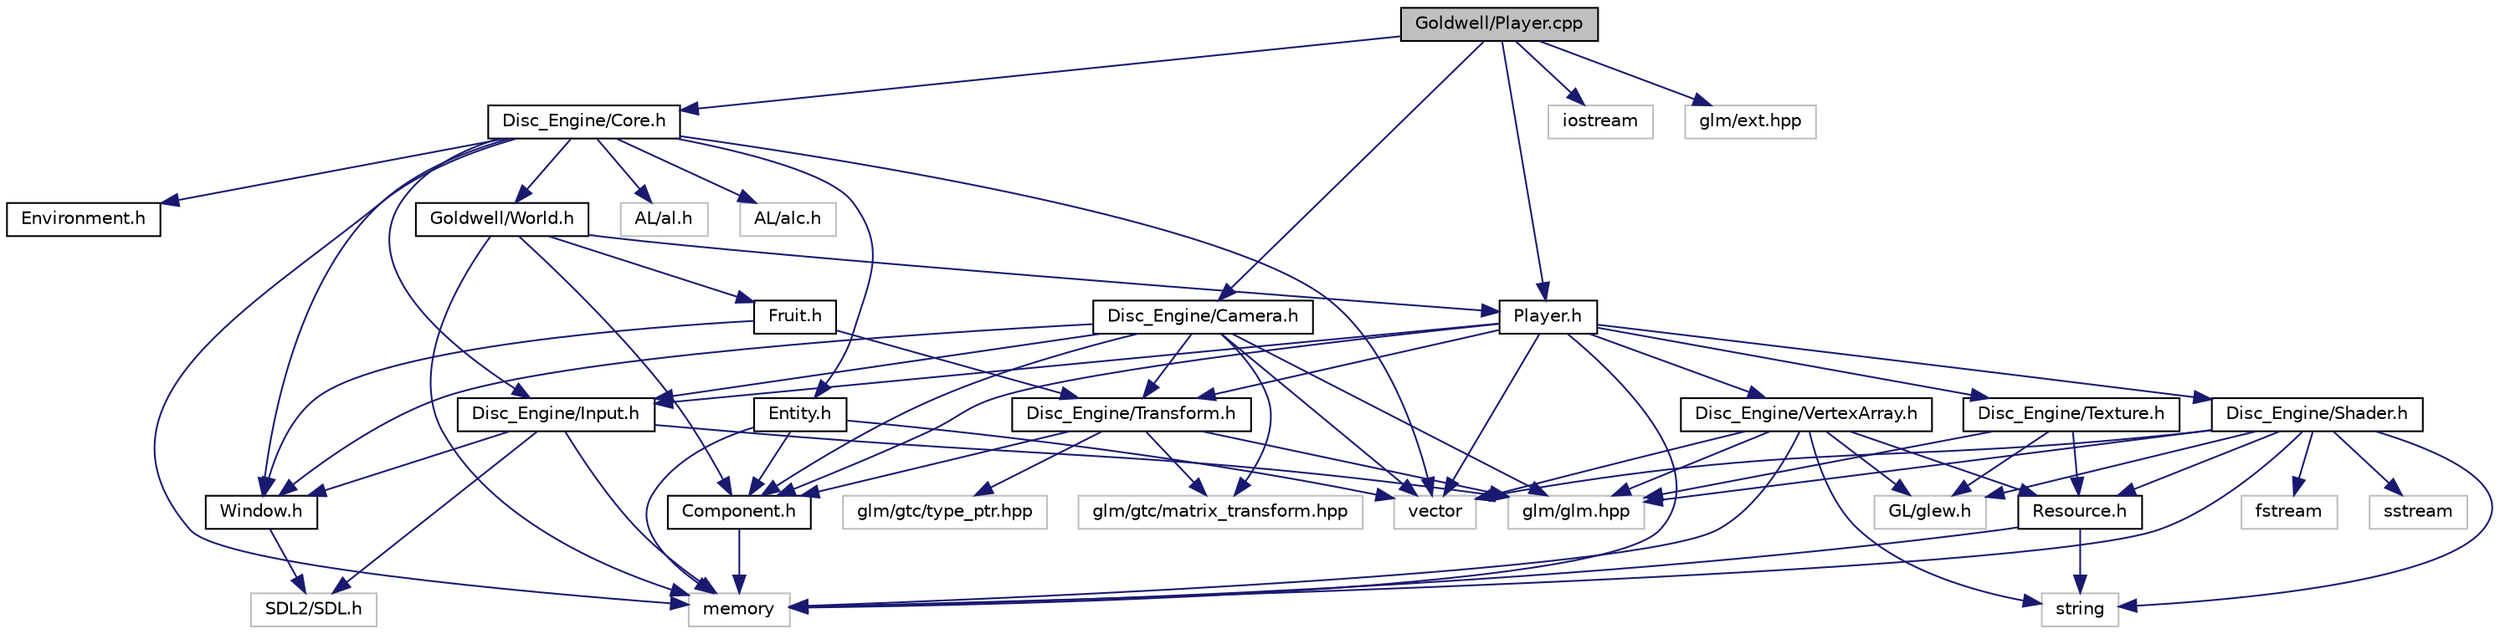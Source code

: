digraph "Goldwell/Player.cpp"
{
  edge [fontname="Helvetica",fontsize="10",labelfontname="Helvetica",labelfontsize="10"];
  node [fontname="Helvetica",fontsize="10",shape=record];
  Node0 [label="Goldwell/Player.cpp",height=0.2,width=0.4,color="black", fillcolor="grey75", style="filled", fontcolor="black"];
  Node0 -> Node1 [color="midnightblue",fontsize="10",style="solid"];
  Node1 [label="Player.h",height=0.2,width=0.4,color="black", fillcolor="white", style="filled",URL="$_player_8h.html"];
  Node1 -> Node2 [color="midnightblue",fontsize="10",style="solid"];
  Node2 [label="Disc_Engine/VertexArray.h",height=0.2,width=0.4,color="black", fillcolor="white", style="filled",URL="$_vertex_array_8h.html"];
  Node2 -> Node3 [color="midnightblue",fontsize="10",style="solid"];
  Node3 [label="Resource.h",height=0.2,width=0.4,color="black", fillcolor="white", style="filled",URL="$_resource_8h.html"];
  Node3 -> Node4 [color="midnightblue",fontsize="10",style="solid"];
  Node4 [label="memory",height=0.2,width=0.4,color="grey75", fillcolor="white", style="filled"];
  Node3 -> Node5 [color="midnightblue",fontsize="10",style="solid"];
  Node5 [label="string",height=0.2,width=0.4,color="grey75", fillcolor="white", style="filled"];
  Node2 -> Node6 [color="midnightblue",fontsize="10",style="solid"];
  Node6 [label="GL/glew.h",height=0.2,width=0.4,color="grey75", fillcolor="white", style="filled"];
  Node2 -> Node7 [color="midnightblue",fontsize="10",style="solid"];
  Node7 [label="glm/glm.hpp",height=0.2,width=0.4,color="grey75", fillcolor="white", style="filled"];
  Node2 -> Node8 [color="midnightblue",fontsize="10",style="solid"];
  Node8 [label="vector",height=0.2,width=0.4,color="grey75", fillcolor="white", style="filled"];
  Node2 -> Node5 [color="midnightblue",fontsize="10",style="solid"];
  Node2 -> Node4 [color="midnightblue",fontsize="10",style="solid"];
  Node1 -> Node9 [color="midnightblue",fontsize="10",style="solid"];
  Node9 [label="Disc_Engine/Texture.h",height=0.2,width=0.4,color="black", fillcolor="white", style="filled",URL="$_texture_8h.html"];
  Node9 -> Node3 [color="midnightblue",fontsize="10",style="solid"];
  Node9 -> Node6 [color="midnightblue",fontsize="10",style="solid"];
  Node9 -> Node7 [color="midnightblue",fontsize="10",style="solid"];
  Node1 -> Node10 [color="midnightblue",fontsize="10",style="solid"];
  Node10 [label="Disc_Engine/Shader.h",height=0.2,width=0.4,color="black", fillcolor="white", style="filled",URL="$_shader_8h.html"];
  Node10 -> Node3 [color="midnightblue",fontsize="10",style="solid"];
  Node10 -> Node5 [color="midnightblue",fontsize="10",style="solid"];
  Node10 -> Node11 [color="midnightblue",fontsize="10",style="solid"];
  Node11 [label="fstream",height=0.2,width=0.4,color="grey75", fillcolor="white", style="filled"];
  Node10 -> Node12 [color="midnightblue",fontsize="10",style="solid"];
  Node12 [label="sstream",height=0.2,width=0.4,color="grey75", fillcolor="white", style="filled"];
  Node10 -> Node4 [color="midnightblue",fontsize="10",style="solid"];
  Node10 -> Node8 [color="midnightblue",fontsize="10",style="solid"];
  Node10 -> Node6 [color="midnightblue",fontsize="10",style="solid"];
  Node10 -> Node7 [color="midnightblue",fontsize="10",style="solid"];
  Node1 -> Node13 [color="midnightblue",fontsize="10",style="solid"];
  Node13 [label="Disc_Engine/Input.h",height=0.2,width=0.4,color="black", fillcolor="white", style="filled",URL="$_input_8h.html"];
  Node13 -> Node14 [color="midnightblue",fontsize="10",style="solid"];
  Node14 [label="Window.h",height=0.2,width=0.4,color="black", fillcolor="white", style="filled",URL="$_window_8h.html"];
  Node14 -> Node15 [color="midnightblue",fontsize="10",style="solid"];
  Node15 [label="SDL2/SDL.h",height=0.2,width=0.4,color="grey75", fillcolor="white", style="filled"];
  Node13 -> Node15 [color="midnightblue",fontsize="10",style="solid"];
  Node13 -> Node4 [color="midnightblue",fontsize="10",style="solid"];
  Node13 -> Node7 [color="midnightblue",fontsize="10",style="solid"];
  Node1 -> Node16 [color="midnightblue",fontsize="10",style="solid"];
  Node16 [label="Disc_Engine/Transform.h",height=0.2,width=0.4,color="black", fillcolor="white", style="filled",URL="$_transform_8h.html"];
  Node16 -> Node7 [color="midnightblue",fontsize="10",style="solid"];
  Node16 -> Node17 [color="midnightblue",fontsize="10",style="solid"];
  Node17 [label="glm/gtc/matrix_transform.hpp",height=0.2,width=0.4,color="grey75", fillcolor="white", style="filled"];
  Node16 -> Node18 [color="midnightblue",fontsize="10",style="solid"];
  Node18 [label="glm/gtc/type_ptr.hpp",height=0.2,width=0.4,color="grey75", fillcolor="white", style="filled"];
  Node16 -> Node19 [color="midnightblue",fontsize="10",style="solid"];
  Node19 [label="Component.h",height=0.2,width=0.4,color="black", fillcolor="white", style="filled",URL="$_component_8h.html"];
  Node19 -> Node4 [color="midnightblue",fontsize="10",style="solid"];
  Node1 -> Node19 [color="midnightblue",fontsize="10",style="solid"];
  Node1 -> Node8 [color="midnightblue",fontsize="10",style="solid"];
  Node1 -> Node4 [color="midnightblue",fontsize="10",style="solid"];
  Node0 -> Node20 [color="midnightblue",fontsize="10",style="solid"];
  Node20 [label="Disc_Engine/Core.h",height=0.2,width=0.4,color="black", fillcolor="white", style="filled",URL="$_core_8h.html"];
  Node20 -> Node21 [color="midnightblue",fontsize="10",style="solid"];
  Node21 [label="AL/al.h",height=0.2,width=0.4,color="grey75", fillcolor="white", style="filled"];
  Node20 -> Node22 [color="midnightblue",fontsize="10",style="solid"];
  Node22 [label="AL/alc.h",height=0.2,width=0.4,color="grey75", fillcolor="white", style="filled"];
  Node20 -> Node4 [color="midnightblue",fontsize="10",style="solid"];
  Node20 -> Node8 [color="midnightblue",fontsize="10",style="solid"];
  Node20 -> Node23 [color="midnightblue",fontsize="10",style="solid"];
  Node23 [label="Entity.h",height=0.2,width=0.4,color="black", fillcolor="white", style="filled",URL="$_entity_8h.html"];
  Node23 -> Node19 [color="midnightblue",fontsize="10",style="solid"];
  Node23 -> Node4 [color="midnightblue",fontsize="10",style="solid"];
  Node23 -> Node8 [color="midnightblue",fontsize="10",style="solid"];
  Node20 -> Node24 [color="midnightblue",fontsize="10",style="solid"];
  Node24 [label="Environment.h",height=0.2,width=0.4,color="black", fillcolor="white", style="filled",URL="$_environment_8h.html"];
  Node20 -> Node13 [color="midnightblue",fontsize="10",style="solid"];
  Node20 -> Node14 [color="midnightblue",fontsize="10",style="solid"];
  Node20 -> Node25 [color="midnightblue",fontsize="10",style="solid"];
  Node25 [label="Goldwell/World.h",height=0.2,width=0.4,color="black", fillcolor="white", style="filled",URL="$_world_8h.html"];
  Node25 -> Node19 [color="midnightblue",fontsize="10",style="solid"];
  Node25 -> Node1 [color="midnightblue",fontsize="10",style="solid"];
  Node25 -> Node26 [color="midnightblue",fontsize="10",style="solid"];
  Node26 [label="Fruit.h",height=0.2,width=0.4,color="black", fillcolor="white", style="filled",URL="$_fruit_8h.html"];
  Node26 -> Node16 [color="midnightblue",fontsize="10",style="solid"];
  Node26 -> Node14 [color="midnightblue",fontsize="10",style="solid"];
  Node25 -> Node4 [color="midnightblue",fontsize="10",style="solid"];
  Node0 -> Node27 [color="midnightblue",fontsize="10",style="solid"];
  Node27 [label="Disc_Engine/Camera.h",height=0.2,width=0.4,color="black", fillcolor="white", style="filled",URL="$_camera_8h.html"];
  Node27 -> Node19 [color="midnightblue",fontsize="10",style="solid"];
  Node27 -> Node13 [color="midnightblue",fontsize="10",style="solid"];
  Node27 -> Node16 [color="midnightblue",fontsize="10",style="solid"];
  Node27 -> Node14 [color="midnightblue",fontsize="10",style="solid"];
  Node27 -> Node7 [color="midnightblue",fontsize="10",style="solid"];
  Node27 -> Node17 [color="midnightblue",fontsize="10",style="solid"];
  Node27 -> Node8 [color="midnightblue",fontsize="10",style="solid"];
  Node0 -> Node28 [color="midnightblue",fontsize="10",style="solid"];
  Node28 [label="iostream",height=0.2,width=0.4,color="grey75", fillcolor="white", style="filled"];
  Node0 -> Node29 [color="midnightblue",fontsize="10",style="solid"];
  Node29 [label="glm/ext.hpp",height=0.2,width=0.4,color="grey75", fillcolor="white", style="filled"];
}
